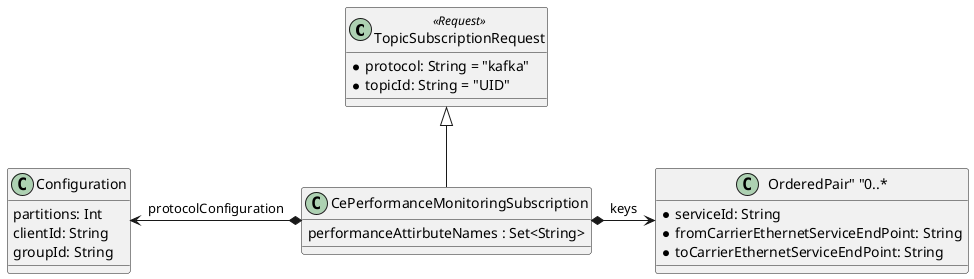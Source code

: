@startuml


class TopicSubscriptionRequest << Request >>  {
    * protocol: String = "kafka"
    * topicId: String = "UID"
}

class CePerformanceMonitoringSubscription {
    performanceAttirbuteNames : Set<String>
}



class Key as "OrderedPair" "0..*" {
    * serviceId: String
    * fromCarrierEthernetServiceEndPoint: String
    * toCarrierEthernetServiceEndPoint: String
}

class Configuration {
    partitions: Int
    clientId: String
    groupId: String
}

CePerformanceMonitoringSubscription *->  Key : keys
CePerformanceMonitoringSubscription *-l->  Configuration : protocolConfiguration
TopicSubscriptionRequest <|-- CePerformanceMonitoringSubscription
@enduml